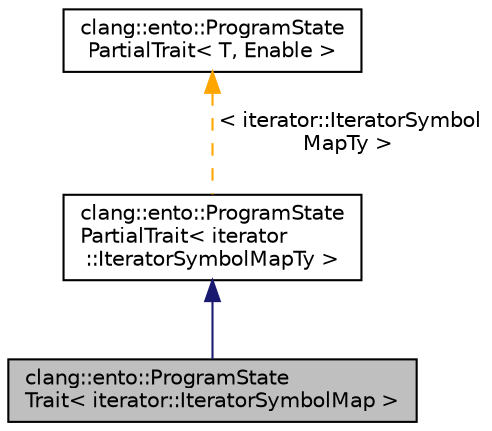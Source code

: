 digraph "clang::ento::ProgramStateTrait&lt; iterator::IteratorSymbolMap &gt;"
{
 // LATEX_PDF_SIZE
  bgcolor="transparent";
  edge [fontname="Helvetica",fontsize="10",labelfontname="Helvetica",labelfontsize="10"];
  node [fontname="Helvetica",fontsize="10",shape=record];
  Node1 [label="clang::ento::ProgramState\lTrait\< iterator::IteratorSymbolMap \>",height=0.2,width=0.4,color="black", fillcolor="grey75", style="filled", fontcolor="black",tooltip=" "];
  Node2 -> Node1 [dir="back",color="midnightblue",fontsize="10",style="solid",fontname="Helvetica"];
  Node2 [label="clang::ento::ProgramState\lPartialTrait\< iterator\l::IteratorSymbolMapTy \>",height=0.2,width=0.4,color="black",URL="$structclang_1_1ento_1_1ProgramStatePartialTrait.html",tooltip=" "];
  Node3 -> Node2 [dir="back",color="orange",fontsize="10",style="dashed",label=" \< iterator::IteratorSymbol\lMapTy \>" ,fontname="Helvetica"];
  Node3 [label="clang::ento::ProgramState\lPartialTrait\< T, Enable \>",height=0.2,width=0.4,color="black",URL="$structclang_1_1ento_1_1ProgramStatePartialTrait.html",tooltip=" "];
}
